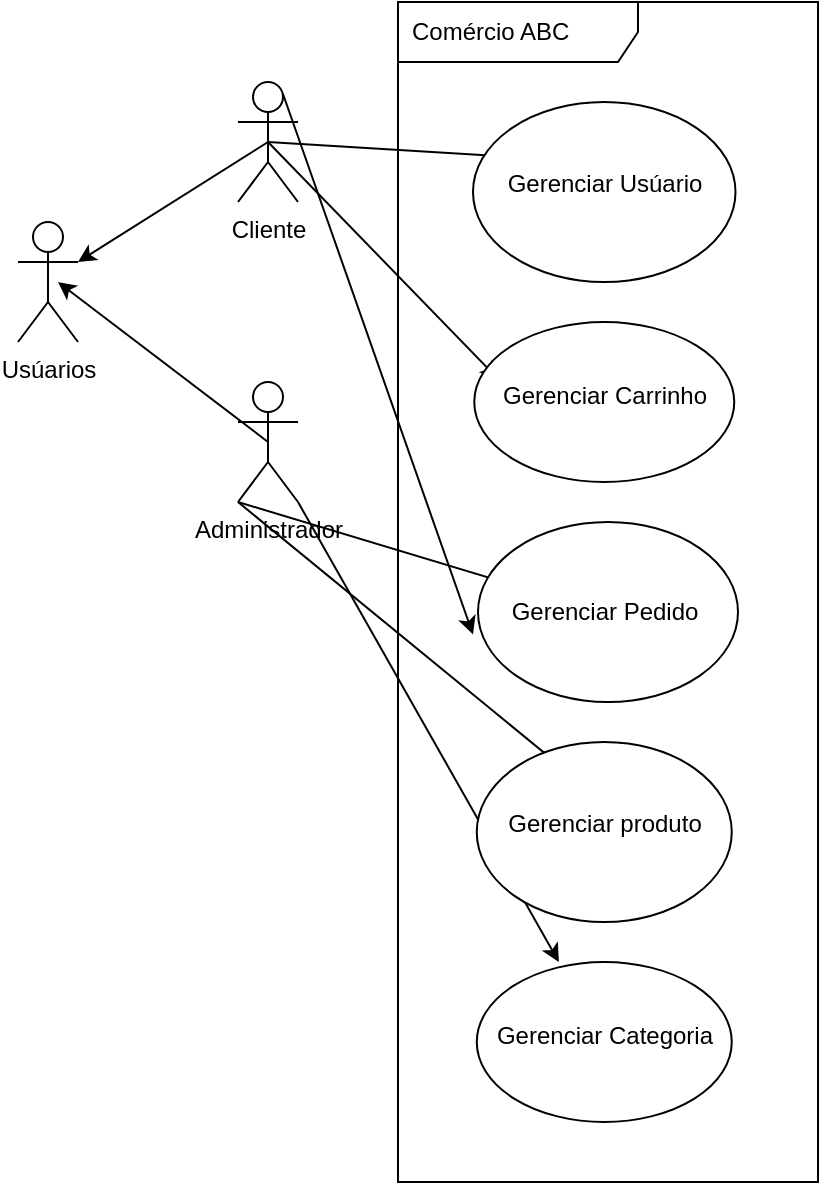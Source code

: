 <mxfile>
    <diagram id="q4IH4mwnKPXWAURjlu9s" name="Visão Geral - Domínio">
        <mxGraphModel dx="623" dy="474" grid="1" gridSize="10" guides="1" tooltips="1" connect="1" arrows="1" fold="1" page="1" pageScale="1" pageWidth="850" pageHeight="1100" math="0" shadow="0">
            <root>
                <mxCell id="0"/>
                <mxCell id="1" parent="0"/>
                <mxCell id="2" value="Comércio ABC" style="shape=umlFrame;whiteSpace=wrap;html=1;width=120;height=30;boundedLbl=1;verticalAlign=middle;align=left;spacingLeft=5;" parent="1" vertex="1">
                    <mxGeometry x="250" y="20" width="210" height="590" as="geometry"/>
                </mxCell>
                <mxCell id="61" style="edgeStyle=none;html=1;exitX=0.5;exitY=0.5;exitDx=0;exitDy=0;exitPerimeter=0;" parent="1" source="7" edge="1">
                    <mxGeometry relative="1" as="geometry">
                        <mxPoint x="80" y="160" as="targetPoint"/>
                    </mxGeometry>
                </mxCell>
                <mxCell id="66" style="edgeStyle=none;html=1;exitX=0;exitY=1;exitDx=0;exitDy=0;exitPerimeter=0;" parent="1" source="7" target="48" edge="1">
                    <mxGeometry relative="1" as="geometry"/>
                </mxCell>
                <mxCell id="67" style="edgeStyle=none;html=1;exitX=0;exitY=1;exitDx=0;exitDy=0;exitPerimeter=0;entryX=0.5;entryY=0;entryDx=0;entryDy=0;" parent="1" source="7" target="41" edge="1">
                    <mxGeometry relative="1" as="geometry"/>
                </mxCell>
                <mxCell id="68" style="edgeStyle=none;html=1;exitX=1;exitY=1;exitDx=0;exitDy=0;exitPerimeter=0;" parent="1" source="7" target="32" edge="1">
                    <mxGeometry relative="1" as="geometry"/>
                </mxCell>
                <mxCell id="7" value="Administrador" style="shape=umlActor;verticalLabelPosition=bottom;verticalAlign=top;html=1;" parent="1" vertex="1">
                    <mxGeometry x="170" y="210" width="30" height="60" as="geometry"/>
                </mxCell>
                <mxCell id="60" style="edgeStyle=none;html=1;exitX=0.5;exitY=0.5;exitDx=0;exitDy=0;exitPerimeter=0;entryX=1;entryY=0.333;entryDx=0;entryDy=0;entryPerimeter=0;" parent="1" source="13" target="14" edge="1">
                    <mxGeometry relative="1" as="geometry"/>
                </mxCell>
                <mxCell id="62" style="edgeStyle=none;html=1;exitX=0.5;exitY=0.5;exitDx=0;exitDy=0;exitPerimeter=0;entryX=0.378;entryY=-0.029;entryDx=0;entryDy=0;entryPerimeter=0;" parent="1" source="13" target="58" edge="1">
                    <mxGeometry relative="1" as="geometry"/>
                </mxCell>
                <mxCell id="63" style="edgeStyle=none;html=1;exitX=0.5;exitY=0.5;exitDx=0;exitDy=0;exitPerimeter=0;entryX=0.092;entryY=0.092;entryDx=0;entryDy=0;entryPerimeter=0;" parent="1" source="13" target="53" edge="1">
                    <mxGeometry relative="1" as="geometry"/>
                </mxCell>
                <mxCell id="65" style="edgeStyle=none;html=1;exitX=0.75;exitY=0.1;exitDx=0;exitDy=0;exitPerimeter=0;entryX=0;entryY=1;entryDx=0;entryDy=0;" parent="1" source="13" target="48" edge="1">
                    <mxGeometry relative="1" as="geometry"/>
                </mxCell>
                <mxCell id="13" value="Cliente&lt;br&gt;" style="shape=umlActor;verticalLabelPosition=bottom;verticalAlign=top;html=1;" parent="1" vertex="1">
                    <mxGeometry x="170" y="60" width="30" height="60" as="geometry"/>
                </mxCell>
                <mxCell id="14" value="Usúarios" style="shape=umlActor;verticalLabelPosition=bottom;verticalAlign=top;html=1;" parent="1" vertex="1">
                    <mxGeometry x="60" y="130" width="30" height="60" as="geometry"/>
                </mxCell>
                <mxCell id="32" value="" style="shape=ellipse;container=1;horizontal=1;horizontalStack=0;resizeParent=1;resizeParentMax=0;resizeLast=0;html=1;dashed=0;collapsible=0;" parent="1" vertex="1">
                    <mxGeometry x="289.38" y="500" width="127.5" height="80" as="geometry"/>
                </mxCell>
                <mxCell id="35" value="Gerenciar Categoria" style="text;html=1;align=center;verticalAlign=middle;rotatable=0;fillColor=none;strokeColor=none;" parent="32" vertex="1">
                    <mxGeometry y="26.667" width="127.5" height="20" as="geometry"/>
                </mxCell>
                <mxCell id="38" value="" style="shape=ellipse;container=1;horizontal=1;horizontalStack=0;resizeParent=1;resizeParentMax=0;resizeLast=0;html=1;dashed=0;collapsible=0;" parent="1" vertex="1">
                    <mxGeometry x="289.38" y="390" width="127.5" height="90" as="geometry"/>
                </mxCell>
                <mxCell id="41" value="Gerenciar produto" style="text;html=1;align=center;verticalAlign=middle;rotatable=0;fillColor=none;strokeColor=none;" parent="38" vertex="1">
                    <mxGeometry y="30.0" width="127.5" height="22.5" as="geometry"/>
                </mxCell>
                <mxCell id="45" value="" style="shape=ellipse;container=1;horizontal=1;horizontalStack=0;resizeParent=1;resizeParentMax=0;resizeLast=0;html=1;dashed=0;collapsible=0;" parent="1" vertex="1">
                    <mxGeometry x="290" y="280" width="130" height="90" as="geometry"/>
                </mxCell>
                <mxCell id="48" value="Gerenciar Pedido" style="text;html=1;align=center;verticalAlign=middle;rotatable=0;fillColor=none;strokeColor=none;" parent="45" vertex="1">
                    <mxGeometry x="-2.5" y="33.75" width="130" height="22.5" as="geometry"/>
                </mxCell>
                <mxCell id="50" value="" style="shape=ellipse;container=1;horizontal=1;horizontalStack=0;resizeParent=1;resizeParentMax=0;resizeLast=0;html=1;dashed=0;collapsible=0;" parent="1" vertex="1">
                    <mxGeometry x="288.13" y="180" width="130" height="80" as="geometry"/>
                </mxCell>
                <mxCell id="53" value="Gerenciar Carrinho&lt;br&gt;" style="text;html=1;align=center;verticalAlign=middle;rotatable=0;fillColor=none;strokeColor=none;" parent="50" vertex="1">
                    <mxGeometry y="26.667" width="130" height="20" as="geometry"/>
                </mxCell>
                <mxCell id="55" value="" style="shape=ellipse;container=1;horizontal=1;horizontalStack=0;resizeParent=1;resizeParentMax=0;resizeLast=0;html=1;dashed=0;collapsible=0;" parent="1" vertex="1">
                    <mxGeometry x="287.5" y="70" width="131.25" height="90" as="geometry"/>
                </mxCell>
                <mxCell id="58" value="Gerenciar Usúario" style="text;html=1;align=center;verticalAlign=middle;rotatable=0;fillColor=none;strokeColor=none;" parent="55" vertex="1">
                    <mxGeometry y="30.0" width="131.25" height="22.5" as="geometry"/>
                </mxCell>
            </root>
        </mxGraphModel>
    </diagram>
    <diagram id="TSsALLZ51SnXMPDmRImD" name="Subdomínio - Catálogo">
        <mxGraphModel dx="1803" dy="1828" grid="1" gridSize="10" guides="1" tooltips="1" connect="1" arrows="1" fold="1" page="1" pageScale="1" pageWidth="850" pageHeight="1100" math="0" shadow="0">
            <root>
                <mxCell id="0"/>
                <mxCell id="1" parent="0"/>
                <mxCell id="RhjS9vUAR-9wMyZRYqH6-119" style="edgeStyle=none;html=1;exitX=0.5;exitY=0.5;exitDx=0;exitDy=0;exitPerimeter=0;endArrow=classic;endFill=1;entryX=0.108;entryY=1.17;entryDx=0;entryDy=0;entryPerimeter=0;" edge="1" parent="1" source="hPotBaxYPBjXv2HvKoij-1" target="RhjS9vUAR-9wMyZRYqH6-2">
                    <mxGeometry relative="1" as="geometry">
                        <mxPoint x="100" y="-338.547" as="targetPoint"/>
                    </mxGeometry>
                </mxCell>
                <mxCell id="hPotBaxYPBjXv2HvKoij-1" value="Administrador" style="shape=umlActor;verticalLabelPosition=bottom;verticalAlign=top;html=1;" vertex="1" parent="1">
                    <mxGeometry x="20" y="-330" width="30" height="60" as="geometry"/>
                </mxCell>
                <mxCell id="RhjS9vUAR-9wMyZRYqH6-1" value="" style="shape=ellipse;container=1;horizontal=1;horizontalStack=0;resizeParent=1;resizeParentMax=0;resizeLast=0;html=1;dashed=0;collapsible=0;" vertex="1" parent="1">
                    <mxGeometry x="140" y="-330" width="127.5" height="80" as="geometry"/>
                </mxCell>
                <mxCell id="RhjS9vUAR-9wMyZRYqH6-2" value="Gerenciar Categoria" style="text;html=1;align=center;verticalAlign=middle;rotatable=0;fillColor=none;strokeColor=none;" vertex="1" parent="RhjS9vUAR-9wMyZRYqH6-1">
                    <mxGeometry y="29.997" width="127.5" height="20" as="geometry"/>
                </mxCell>
                <mxCell id="RhjS9vUAR-9wMyZRYqH6-10" value="" style="shape=ellipse;container=1;horizontal=1;horizontalStack=0;resizeParent=1;resizeParentMax=0;resizeLast=0;html=1;dashed=0;collapsible=0;" vertex="1" parent="1">
                    <mxGeometry x="325" y="-490" width="130" height="90" as="geometry"/>
                </mxCell>
                <mxCell id="RhjS9vUAR-9wMyZRYqH6-13" value="Criar Categoria" style="text;html=1;align=center;verticalAlign=middle;rotatable=0;fillColor=none;strokeColor=none;" vertex="1" parent="RhjS9vUAR-9wMyZRYqH6-10">
                    <mxGeometry y="30" width="130" height="22.5" as="geometry"/>
                </mxCell>
                <mxCell id="RhjS9vUAR-9wMyZRYqH6-17" value="" style="shape=ellipse;container=1;horizontal=1;horizontalStack=0;resizeParent=1;resizeParentMax=0;resizeLast=0;html=1;dashed=0;collapsible=0;" vertex="1" parent="1">
                    <mxGeometry x="320" y="-370" width="155" height="100" as="geometry"/>
                </mxCell>
                <mxCell id="RhjS9vUAR-9wMyZRYqH6-21" value="Recuperar Categoria" style="text;html=1;align=left;verticalAlign=middle;rotatable=0;spacingLeft=25;fillColor=none;strokeColor=none;" vertex="1" parent="RhjS9vUAR-9wMyZRYqH6-17">
                    <mxGeometry x="-6" y="38.003" width="150" height="25" as="geometry"/>
                </mxCell>
                <mxCell id="RhjS9vUAR-9wMyZRYqH6-22" value="" style="shape=ellipse;container=1;horizontal=1;horizontalStack=0;resizeParent=1;resizeParentMax=0;resizeLast=0;html=1;dashed=0;collapsible=0;" vertex="1" parent="1">
                    <mxGeometry x="315" y="-240" width="150" height="90" as="geometry"/>
                </mxCell>
                <mxCell id="RhjS9vUAR-9wMyZRYqH6-25" value="Atualizar Categoria" style="text;html=1;align=center;verticalAlign=middle;rotatable=0;fillColor=none;strokeColor=none;" vertex="1" parent="RhjS9vUAR-9wMyZRYqH6-22">
                    <mxGeometry y="30" width="150" height="22.5" as="geometry"/>
                </mxCell>
                <mxCell id="RhjS9vUAR-9wMyZRYqH6-27" value="" style="shape=ellipse;container=1;horizontal=1;horizontalStack=0;resizeParent=1;resizeParentMax=0;resizeLast=0;html=1;dashed=0;collapsible=0;" vertex="1" parent="1">
                    <mxGeometry x="310" y="-120" width="140" height="90" as="geometry"/>
                </mxCell>
                <mxCell id="RhjS9vUAR-9wMyZRYqH6-30" value="Deletar Categoria" style="text;html=1;align=center;verticalAlign=middle;rotatable=0;fillColor=none;strokeColor=none;" vertex="1" parent="RhjS9vUAR-9wMyZRYqH6-27">
                    <mxGeometry y="35" width="140" height="22.5" as="geometry"/>
                </mxCell>
                <mxCell id="RhjS9vUAR-9wMyZRYqH6-32" value="" style="shape=ellipse;container=1;horizontal=1;horizontalStack=0;resizeParent=1;resizeParentMax=0;resizeLast=0;html=1;dashed=0;collapsible=0;" vertex="1" parent="1">
                    <mxGeometry x="540" y="-490" width="150" height="100" as="geometry"/>
                </mxCell>
                <mxCell id="RhjS9vUAR-9wMyZRYqH6-35" value="Recuperar Categoria por ID" style="text;html=1;align=center;verticalAlign=middle;rotatable=0;fillColor=none;strokeColor=none;" vertex="1" parent="RhjS9vUAR-9wMyZRYqH6-32">
                    <mxGeometry y="33.333" width="150" height="25" as="geometry"/>
                </mxCell>
                <mxCell id="RhjS9vUAR-9wMyZRYqH6-37" value="" style="shape=ellipse;container=1;horizontal=1;horizontalStack=0;resizeParent=1;resizeParentMax=0;resizeLast=0;html=1;dashed=0;collapsible=0;" vertex="1" parent="1">
                    <mxGeometry x="540" y="-350" width="160" height="100" as="geometry"/>
                </mxCell>
                <mxCell id="RhjS9vUAR-9wMyZRYqH6-40" value="Recuperar por Filtro" style="text;html=1;align=center;verticalAlign=middle;rotatable=0;fillColor=none;strokeColor=none;" vertex="1" parent="RhjS9vUAR-9wMyZRYqH6-37">
                    <mxGeometry y="33.333" width="160" height="25" as="geometry"/>
                </mxCell>
                <mxCell id="RhjS9vUAR-9wMyZRYqH6-48" style="edgeStyle=none;html=1;exitX=0.5;exitY=1;exitDx=0;exitDy=0;" edge="1" parent="1" source="RhjS9vUAR-9wMyZRYqH6-35" target="RhjS9vUAR-9wMyZRYqH6-17">
                    <mxGeometry relative="1" as="geometry"/>
                </mxCell>
                <mxCell id="RhjS9vUAR-9wMyZRYqH6-52" value="&amp;lt;&amp;lt;extend&amp;gt;&amp;gt;" style="html=1;verticalAlign=bottom;labelBackgroundColor=none;endArrow=open;endFill=0;dashed=1;entryX=0.5;entryY=0;entryDx=0;entryDy=0;exitX=0;exitY=0.75;exitDx=0;exitDy=0;" edge="1" parent="1" source="RhjS9vUAR-9wMyZRYqH6-13" target="RhjS9vUAR-9wMyZRYqH6-1">
                    <mxGeometry width="160" relative="1" as="geometry">
                        <mxPoint x="290" y="-975" as="sourcePoint"/>
                        <mxPoint x="450" y="-975" as="targetPoint"/>
                    </mxGeometry>
                </mxCell>
                <mxCell id="RhjS9vUAR-9wMyZRYqH6-54" value="&amp;lt;&amp;lt;extend&amp;gt;&amp;gt;" style="html=1;verticalAlign=bottom;labelBackgroundColor=none;endArrow=open;endFill=0;dashed=1;entryX=1;entryY=0.75;entryDx=0;entryDy=0;exitX=0.078;exitY=0.987;exitDx=0;exitDy=0;exitPerimeter=0;" edge="1" parent="1" source="RhjS9vUAR-9wMyZRYqH6-21" target="RhjS9vUAR-9wMyZRYqH6-2">
                    <mxGeometry width="160" relative="1" as="geometry">
                        <mxPoint x="420" y="-875" as="sourcePoint"/>
                        <mxPoint x="580" y="-875" as="targetPoint"/>
                        <Array as="points"/>
                    </mxGeometry>
                </mxCell>
                <mxCell id="RhjS9vUAR-9wMyZRYqH6-55" value="&amp;lt;&amp;lt;extend&amp;gt;&amp;gt;" style="html=1;verticalAlign=bottom;labelBackgroundColor=none;endArrow=open;endFill=0;dashed=1;exitX=0;exitY=0.75;exitDx=0;exitDy=0;entryX=0.96;entryY=0.721;entryDx=0;entryDy=0;entryPerimeter=0;" edge="1" parent="1" source="RhjS9vUAR-9wMyZRYqH6-25" target="RhjS9vUAR-9wMyZRYqH6-1">
                    <mxGeometry width="160" relative="1" as="geometry">
                        <mxPoint x="420" y="-785" as="sourcePoint"/>
                        <mxPoint x="580" y="-785" as="targetPoint"/>
                        <Array as="points">
                            <mxPoint x="300" y="-240"/>
                            <mxPoint x="280" y="-250"/>
                        </Array>
                    </mxGeometry>
                </mxCell>
                <mxCell id="RhjS9vUAR-9wMyZRYqH6-58" value="&amp;lt;&amp;lt;extend&amp;gt;&amp;gt;" style="html=1;verticalAlign=bottom;labelBackgroundColor=none;endArrow=open;endFill=0;dashed=1;exitX=0;exitY=0.25;exitDx=0;exitDy=0;" edge="1" parent="1" source="RhjS9vUAR-9wMyZRYqH6-30" target="RhjS9vUAR-9wMyZRYqH6-1">
                    <mxGeometry width="160" relative="1" as="geometry">
                        <mxPoint x="295" y="-715" as="sourcePoint"/>
                        <mxPoint x="455" y="-715" as="targetPoint"/>
                    </mxGeometry>
                </mxCell>
                <mxCell id="RhjS9vUAR-9wMyZRYqH6-67" style="edgeStyle=none;html=1;exitX=0.25;exitY=1;exitDx=0;exitDy=0;endArrow=classic;endFill=1;entryX=0.955;entryY=0.718;entryDx=0;entryDy=0;entryPerimeter=0;" edge="1" parent="1" source="RhjS9vUAR-9wMyZRYqH6-40" target="RhjS9vUAR-9wMyZRYqH6-17">
                    <mxGeometry relative="1" as="geometry">
                        <mxPoint x="630" y="-330" as="targetPoint"/>
                    </mxGeometry>
                </mxCell>
                <mxCell id="RhjS9vUAR-9wMyZRYqH6-95" style="edgeStyle=none;html=1;exitX=0.5;exitY=0.5;exitDx=0;exitDy=0;exitPerimeter=0;entryX=0.157;entryY=0.479;entryDx=0;entryDy=0;entryPerimeter=0;endArrow=classic;endFill=1;" edge="1" parent="1" source="RhjS9vUAR-9wMyZRYqH6-70" target="RhjS9vUAR-9wMyZRYqH6-72">
                    <mxGeometry relative="1" as="geometry"/>
                </mxCell>
                <mxCell id="RhjS9vUAR-9wMyZRYqH6-70" value="Administrador" style="shape=umlActor;verticalLabelPosition=bottom;verticalAlign=top;html=1;" vertex="1" parent="1">
                    <mxGeometry x="20" y="-825" width="30" height="60" as="geometry"/>
                </mxCell>
                <mxCell id="RhjS9vUAR-9wMyZRYqH6-71" value="" style="shape=ellipse;container=1;horizontal=1;horizontalStack=0;resizeParent=1;resizeParentMax=0;resizeLast=0;html=1;dashed=0;collapsible=0;" vertex="1" parent="1">
                    <mxGeometry x="135" y="-835" width="127.5" height="80" as="geometry"/>
                </mxCell>
                <mxCell id="RhjS9vUAR-9wMyZRYqH6-72" value="Gerenciar Produto" style="text;html=1;align=center;verticalAlign=middle;rotatable=0;fillColor=none;strokeColor=none;" vertex="1" parent="RhjS9vUAR-9wMyZRYqH6-71">
                    <mxGeometry y="29.997" width="127.5" height="20" as="geometry"/>
                </mxCell>
                <mxCell id="RhjS9vUAR-9wMyZRYqH6-73" value="" style="shape=ellipse;container=1;horizontal=1;horizontalStack=0;resizeParent=1;resizeParentMax=0;resizeLast=0;html=1;dashed=0;collapsible=0;" vertex="1" parent="1">
                    <mxGeometry x="335" y="-1073.75" width="130" height="90" as="geometry"/>
                </mxCell>
                <mxCell id="RhjS9vUAR-9wMyZRYqH6-76" value="" style="shape=ellipse;container=1;horizontal=1;horizontalStack=0;resizeParent=1;resizeParentMax=0;resizeLast=0;html=1;dashed=0;collapsible=0;" vertex="1" parent="1">
                    <mxGeometry x="325" y="-965" width="140" height="95" as="geometry"/>
                </mxCell>
                <mxCell id="RhjS9vUAR-9wMyZRYqH6-77" value="Recuperar Produto" style="text;html=1;align=left;verticalAlign=middle;rotatable=0;spacingLeft=25;fillColor=none;strokeColor=none;" vertex="1" parent="RhjS9vUAR-9wMyZRYqH6-76">
                    <mxGeometry x="-5.6" y="36.103" width="140" height="23.75" as="geometry"/>
                </mxCell>
                <mxCell id="RhjS9vUAR-9wMyZRYqH6-78" value="" style="shape=ellipse;container=1;horizontal=1;horizontalStack=0;resizeParent=1;resizeParentMax=0;resizeLast=0;html=1;dashed=0;collapsible=0;" vertex="1" parent="1">
                    <mxGeometry x="315" y="-840" width="150" height="90" as="geometry"/>
                </mxCell>
                <mxCell id="RhjS9vUAR-9wMyZRYqH6-79" value="Atualizar Produto" style="text;html=1;align=center;verticalAlign=middle;rotatable=0;fillColor=none;strokeColor=none;" vertex="1" parent="RhjS9vUAR-9wMyZRYqH6-78">
                    <mxGeometry y="30" width="150" height="22.5" as="geometry"/>
                </mxCell>
                <mxCell id="RhjS9vUAR-9wMyZRYqH6-80" value="" style="shape=ellipse;container=1;horizontal=1;horizontalStack=0;resizeParent=1;resizeParentMax=0;resizeLast=0;html=1;dashed=0;collapsible=0;" vertex="1" parent="1">
                    <mxGeometry x="320" y="-740" width="140" height="90" as="geometry"/>
                </mxCell>
                <mxCell id="RhjS9vUAR-9wMyZRYqH6-81" value="Deletar Produto" style="text;html=1;align=center;verticalAlign=middle;rotatable=0;fillColor=none;strokeColor=none;" vertex="1" parent="RhjS9vUAR-9wMyZRYqH6-80">
                    <mxGeometry y="35" width="140" height="22.5" as="geometry"/>
                </mxCell>
                <mxCell id="RhjS9vUAR-9wMyZRYqH6-84" value="" style="shape=ellipse;container=1;horizontal=1;horizontalStack=0;resizeParent=1;resizeParentMax=0;resizeLast=0;html=1;dashed=0;collapsible=0;" vertex="1" parent="1">
                    <mxGeometry x="540" y="-1069.17" width="150" height="100" as="geometry"/>
                </mxCell>
                <mxCell id="RhjS9vUAR-9wMyZRYqH6-86" value="" style="shape=ellipse;container=1;horizontal=1;horizontalStack=0;resizeParent=1;resizeParentMax=0;resizeLast=0;html=1;dashed=0;collapsible=0;" vertex="1" parent="1">
                    <mxGeometry x="515" y="-935" width="140" height="85" as="geometry"/>
                </mxCell>
                <mxCell id="RhjS9vUAR-9wMyZRYqH6-87" value="Recuperar produto por filtro" style="text;html=1;align=center;verticalAlign=middle;rotatable=0;fillColor=none;strokeColor=none;" vertex="1" parent="RhjS9vUAR-9wMyZRYqH6-86">
                    <mxGeometry y="28.333" width="140" height="21.25" as="geometry"/>
                </mxCell>
                <mxCell id="RhjS9vUAR-9wMyZRYqH6-88" value="" style="shape=ellipse;container=1;horizontal=1;horizontalStack=0;resizeParent=1;resizeParentMax=0;resizeLast=0;html=1;dashed=0;collapsible=0;" vertex="1" parent="1">
                    <mxGeometry x="320" y="-630" width="140" height="90" as="geometry"/>
                </mxCell>
                <mxCell id="RhjS9vUAR-9wMyZRYqH6-89" value="Adicionar Categoria" style="text;html=1;align=center;verticalAlign=middle;rotatable=0;fillColor=none;strokeColor=none;" vertex="1" parent="RhjS9vUAR-9wMyZRYqH6-88">
                    <mxGeometry y="35" width="140" height="22.5" as="geometry"/>
                </mxCell>
                <mxCell id="RhjS9vUAR-9wMyZRYqH6-93" style="edgeStyle=none;html=1;exitX=0.25;exitY=1;exitDx=0;exitDy=0;endArrow=classic;endFill=1;entryX=1;entryY=0;entryDx=0;entryDy=0;" edge="1" parent="1" source="RhjS9vUAR-9wMyZRYqH6-85" target="RhjS9vUAR-9wMyZRYqH6-77">
                    <mxGeometry relative="1" as="geometry">
                        <mxPoint x="625" y="-1080" as="targetPoint"/>
                        <Array as="points"/>
                    </mxGeometry>
                </mxCell>
                <mxCell id="RhjS9vUAR-9wMyZRYqH6-94" style="edgeStyle=none;html=1;exitX=0;exitY=1;exitDx=0;exitDy=0;endArrow=classic;endFill=1;entryX=1;entryY=1;entryDx=0;entryDy=0;" edge="1" parent="1" source="RhjS9vUAR-9wMyZRYqH6-87" target="RhjS9vUAR-9wMyZRYqH6-77">
                    <mxGeometry relative="1" as="geometry">
                        <mxPoint x="65" y="-970" as="sourcePoint"/>
                        <mxPoint x="-58.5" y="-880.33" as="targetPoint"/>
                        <Array as="points"/>
                    </mxGeometry>
                </mxCell>
                <mxCell id="RhjS9vUAR-9wMyZRYqH6-96" value="" style="html=1;verticalAlign=bottom;labelBackgroundColor=none;endArrow=open;endFill=0;dashed=1;exitX=0.137;exitY=0.149;exitDx=0;exitDy=0;exitPerimeter=0;" edge="1" parent="1" source="RhjS9vUAR-9wMyZRYqH6-88" target="RhjS9vUAR-9wMyZRYqH6-71">
                    <mxGeometry width="160" relative="1" as="geometry">
                        <mxPoint x="212.5" y="-640" as="sourcePoint"/>
                        <mxPoint x="372.5" y="-640" as="targetPoint"/>
                    </mxGeometry>
                </mxCell>
                <mxCell id="RhjS9vUAR-9wMyZRYqH6-104" value="&amp;lt;&amp;lt;extend&amp;gt;&amp;gt;" style="edgeLabel;html=1;align=center;verticalAlign=middle;resizable=0;points=[];" vertex="1" connectable="0" parent="RhjS9vUAR-9wMyZRYqH6-96">
                    <mxGeometry x="-0.297" y="2" relative="1" as="geometry">
                        <mxPoint y="1" as="offset"/>
                    </mxGeometry>
                </mxCell>
                <mxCell id="RhjS9vUAR-9wMyZRYqH6-98" value="&amp;lt;&amp;lt;extend&amp;gt;&amp;gt;" style="html=1;verticalAlign=bottom;labelBackgroundColor=none;endArrow=open;endFill=0;dashed=1;entryX=0.863;entryY=0.813;entryDx=0;entryDy=0;entryPerimeter=0;exitX=0.18;exitY=0.088;exitDx=0;exitDy=0;exitPerimeter=0;" edge="1" parent="1" source="RhjS9vUAR-9wMyZRYqH6-80" target="RhjS9vUAR-9wMyZRYqH6-71">
                    <mxGeometry width="160" relative="1" as="geometry">
                        <mxPoint x="215" y="-590" as="sourcePoint"/>
                        <mxPoint x="375" y="-590" as="targetPoint"/>
                    </mxGeometry>
                </mxCell>
                <mxCell id="RhjS9vUAR-9wMyZRYqH6-99" value="&amp;lt;&amp;lt;extend&amp;gt;&amp;gt;" style="html=1;verticalAlign=bottom;labelBackgroundColor=none;endArrow=open;endFill=0;dashed=1;" edge="1" parent="1" source="RhjS9vUAR-9wMyZRYqH6-78" target="RhjS9vUAR-9wMyZRYqH6-71">
                    <mxGeometry width="160" relative="1" as="geometry">
                        <mxPoint x="195" y="-570" as="sourcePoint"/>
                        <mxPoint x="355" y="-570" as="targetPoint"/>
                    </mxGeometry>
                </mxCell>
                <mxCell id="RhjS9vUAR-9wMyZRYqH6-101" value="&amp;lt;&amp;lt;extend&amp;gt;&amp;gt;" style="html=1;verticalAlign=bottom;labelBackgroundColor=none;endArrow=open;endFill=0;dashed=1;exitX=0.117;exitY=0.832;exitDx=0;exitDy=0;exitPerimeter=0;entryX=0.927;entryY=-0.294;entryDx=0;entryDy=0;entryPerimeter=0;" edge="1" parent="1" source="RhjS9vUAR-9wMyZRYqH6-76" target="RhjS9vUAR-9wMyZRYqH6-72">
                    <mxGeometry width="160" relative="1" as="geometry">
                        <mxPoint x="415" y="-880" as="sourcePoint"/>
                        <mxPoint x="325" y="-830" as="targetPoint"/>
                    </mxGeometry>
                </mxCell>
                <mxCell id="RhjS9vUAR-9wMyZRYqH6-102" value="" style="html=1;verticalAlign=bottom;labelBackgroundColor=none;endArrow=open;endFill=0;dashed=1;entryX=0.771;entryY=0.063;entryDx=0;entryDy=0;entryPerimeter=0;exitX=0.184;exitY=0.887;exitDx=0;exitDy=0;exitPerimeter=0;" edge="1" parent="1" target="RhjS9vUAR-9wMyZRYqH6-71">
                    <mxGeometry width="160" relative="1" as="geometry">
                        <mxPoint x="358.92" y="-1000.17" as="sourcePoint"/>
                        <mxPoint x="385" y="-550" as="targetPoint"/>
                    </mxGeometry>
                </mxCell>
                <mxCell id="RhjS9vUAR-9wMyZRYqH6-103" value="&amp;lt;&amp;lt;extend&amp;gt;&amp;gt;" style="edgeLabel;html=1;align=center;verticalAlign=middle;resizable=0;points=[];" vertex="1" connectable="0" parent="RhjS9vUAR-9wMyZRYqH6-102">
                    <mxGeometry x="0.304" y="-2" relative="1" as="geometry">
                        <mxPoint as="offset"/>
                    </mxGeometry>
                </mxCell>
                <mxCell id="RhjS9vUAR-9wMyZRYqH6-105" value="" style="shape=ellipse;container=1;horizontal=1;horizontalStack=0;resizeParent=1;resizeParentMax=0;resizeLast=0;html=1;dashed=0;collapsible=0;" vertex="1" parent="1">
                    <mxGeometry x="685" y="-935" width="120" height="80" as="geometry"/>
                </mxCell>
                <mxCell id="RhjS9vUAR-9wMyZRYqH6-108" value="Recuperar por categoria" style="text;html=1;align=center;verticalAlign=middle;rotatable=0;fillColor=none;strokeColor=none;" vertex="1" parent="RhjS9vUAR-9wMyZRYqH6-105">
                    <mxGeometry y="26.667" width="120" height="20" as="geometry"/>
                </mxCell>
                <mxCell id="RhjS9vUAR-9wMyZRYqH6-110" style="edgeStyle=none;html=1;exitX=0.25;exitY=1;exitDx=0;exitDy=0;entryX=1;entryY=1;entryDx=0;entryDy=0;endArrow=classic;endFill=1;" edge="1" parent="1" source="RhjS9vUAR-9wMyZRYqH6-108" target="RhjS9vUAR-9wMyZRYqH6-87">
                    <mxGeometry relative="1" as="geometry"/>
                </mxCell>
                <mxCell id="RhjS9vUAR-9wMyZRYqH6-111" value="Text" style="text;html=1;align=center;verticalAlign=middle;resizable=0;points=[];autosize=1;strokeColor=none;fillColor=none;" vertex="1" parent="1">
                    <mxGeometry x="805" y="-15" width="50" height="30" as="geometry"/>
                </mxCell>
                <mxCell id="RhjS9vUAR-9wMyZRYqH6-74" value="Criar Produto" style="text;html=1;align=center;verticalAlign=middle;rotatable=0;fillColor=none;strokeColor=none;" vertex="1" parent="1">
                    <mxGeometry x="335" y="-1040" width="130" height="22.5" as="geometry"/>
                </mxCell>
                <mxCell id="RhjS9vUAR-9wMyZRYqH6-85" value="Recuperar produto por ID" style="text;html=1;align=center;verticalAlign=middle;rotatable=0;fillColor=none;strokeColor=none;" vertex="1" parent="1">
                    <mxGeometry x="540" y="-1031.667" width="150" height="25" as="geometry"/>
                </mxCell>
                <mxCell id="RhjS9vUAR-9wMyZRYqH6-125" value="Subdomínio - Cátalogo" style="shape=umlFrame;whiteSpace=wrap;html=1;width=120;height=30;boundedLbl=1;verticalAlign=middle;align=left;spacingLeft=5;" vertex="1" parent="1">
                    <mxGeometry x="100" y="-1090" width="720" height="1080" as="geometry"/>
                </mxCell>
            </root>
        </mxGraphModel>
    </diagram>
</mxfile>